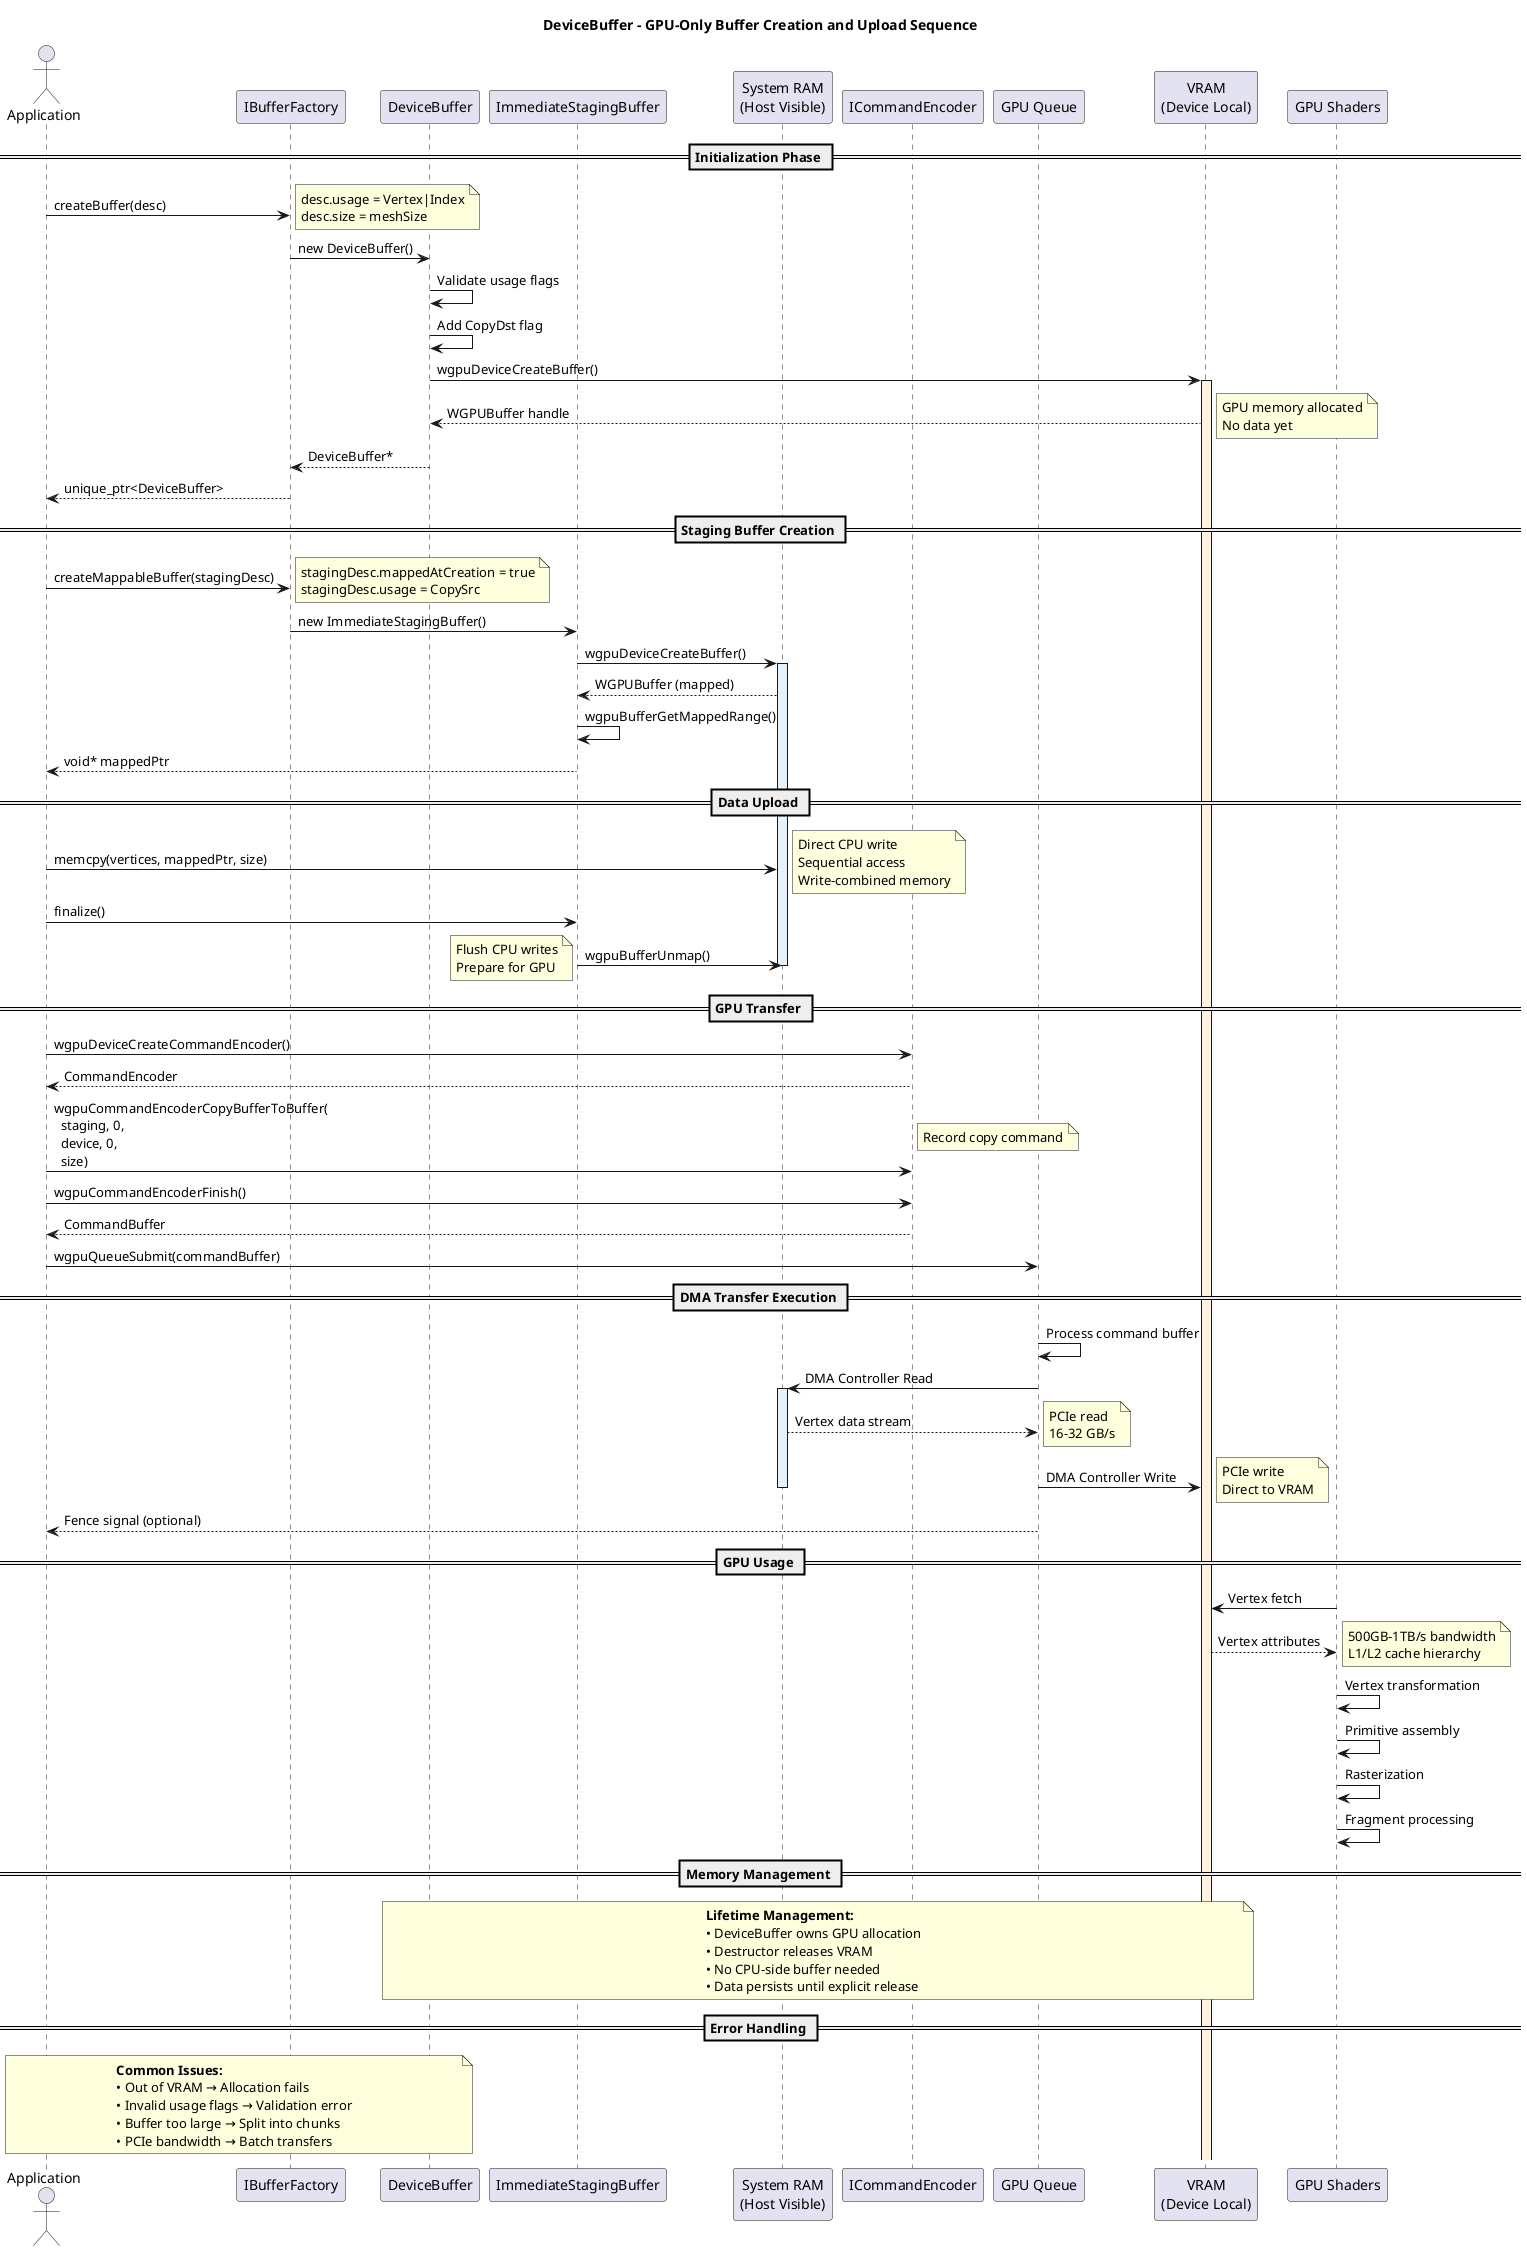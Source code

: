 @startuml DeviceBuffer Sequence

title DeviceBuffer - GPU-Only Buffer Creation and Upload Sequence

actor Application
participant "IBufferFactory" as Factory
participant "DeviceBuffer" as Device
participant "ImmediateStagingBuffer" as Staging
participant "System RAM\n(Host Visible)" as RAM
participant "ICommandEncoder" as Encoder
participant "GPU Queue" as Queue
participant "VRAM\n(Device Local)" as VRAM
participant "GPU Shaders" as Shaders

== Initialization Phase ==

Application -> Factory : createBuffer(desc)
note right: desc.usage = Vertex|Index\ndesc.size = meshSize

Factory -> Device : new DeviceBuffer()
Device -> Device : Validate usage flags
Device -> Device : Add CopyDst flag

Device -> VRAM : wgpuDeviceCreateBuffer()
activate VRAM #FFF3E0
VRAM --> Device : WGPUBuffer handle
note right: GPU memory allocated\nNo data yet

Device --> Factory : DeviceBuffer*
Factory --> Application : unique_ptr<DeviceBuffer>

== Staging Buffer Creation ==

Application -> Factory : createMappableBuffer(stagingDesc)
note right: stagingDesc.mappedAtCreation = true\nstagingDesc.usage = CopySrc

Factory -> Staging : new ImmediateStagingBuffer()

Staging -> RAM : wgpuDeviceCreateBuffer()
activate RAM #E3F2FD
RAM --> Staging : WGPUBuffer (mapped)

Staging -> Staging : wgpuBufferGetMappedRange()
Staging --> Application : void* mappedPtr

== Data Upload ==

Application -> RAM : memcpy(vertices, mappedPtr, size)
note right: Direct CPU write\nSequential access\nWrite-combined memory

Application -> Staging : finalize()
Staging -> RAM : wgpuBufferUnmap()
deactivate RAM
note left: Flush CPU writes\nPrepare for GPU

== GPU Transfer ==

Application -> Encoder : wgpuDeviceCreateCommandEncoder()
Encoder --> Application : CommandEncoder

Application -> Encoder : wgpuCommandEncoderCopyBufferToBuffer(\n  staging, 0,\n  device, 0,\n  size)
note right: Record copy command

Application -> Encoder : wgpuCommandEncoderFinish()
Encoder --> Application : CommandBuffer

Application -> Queue : wgpuQueueSubmit(commandBuffer)

== DMA Transfer Execution ==

Queue -> Queue : Process command buffer

Queue -> RAM : DMA Controller Read
activate RAM #E3F2FD
RAM --> Queue : Vertex data stream
note right: PCIe read\n16-32 GB/s

Queue -> VRAM : DMA Controller Write
note right: PCIe write\nDirect to VRAM

deactivate RAM

Queue --> Application : Fence signal (optional)

== GPU Usage ==

Shaders -> VRAM : Vertex fetch
VRAM --> Shaders : Vertex attributes
note right: 500GB-1TB/s bandwidth\nL1/L2 cache hierarchy

Shaders -> Shaders : Vertex transformation
Shaders -> Shaders : Primitive assembly
Shaders -> Shaders : Rasterization
Shaders -> Shaders : Fragment processing

== Memory Management ==

note over Device, VRAM
**Lifetime Management:**
• DeviceBuffer owns GPU allocation
• Destructor releases VRAM
• No CPU-side buffer needed
• Data persists until explicit release
end note

== Error Handling ==

note over Application, Device
**Common Issues:**
• Out of VRAM → Allocation fails
• Invalid usage flags → Validation error
• Buffer too large → Split into chunks
• PCIe bandwidth → Batch transfers
end note

@enduml